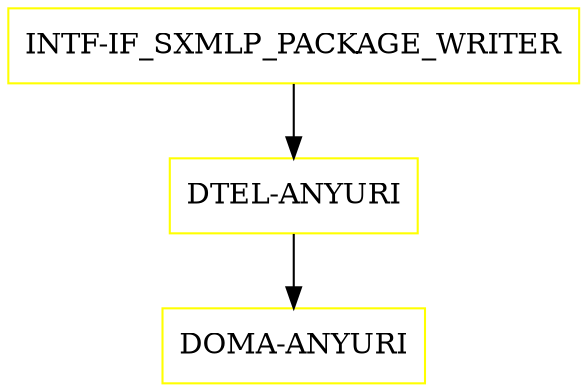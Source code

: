 digraph G {
  "INTF-IF_SXMLP_PACKAGE_WRITER" [shape=box,color=yellow];
  "DTEL-ANYURI" [shape=box,color=yellow,URL="./DTEL_ANYURI.html"];
  "DOMA-ANYURI" [shape=box,color=yellow,URL="./DOMA_ANYURI.html"];
  "INTF-IF_SXMLP_PACKAGE_WRITER" -> "DTEL-ANYURI";
  "DTEL-ANYURI" -> "DOMA-ANYURI";
}
